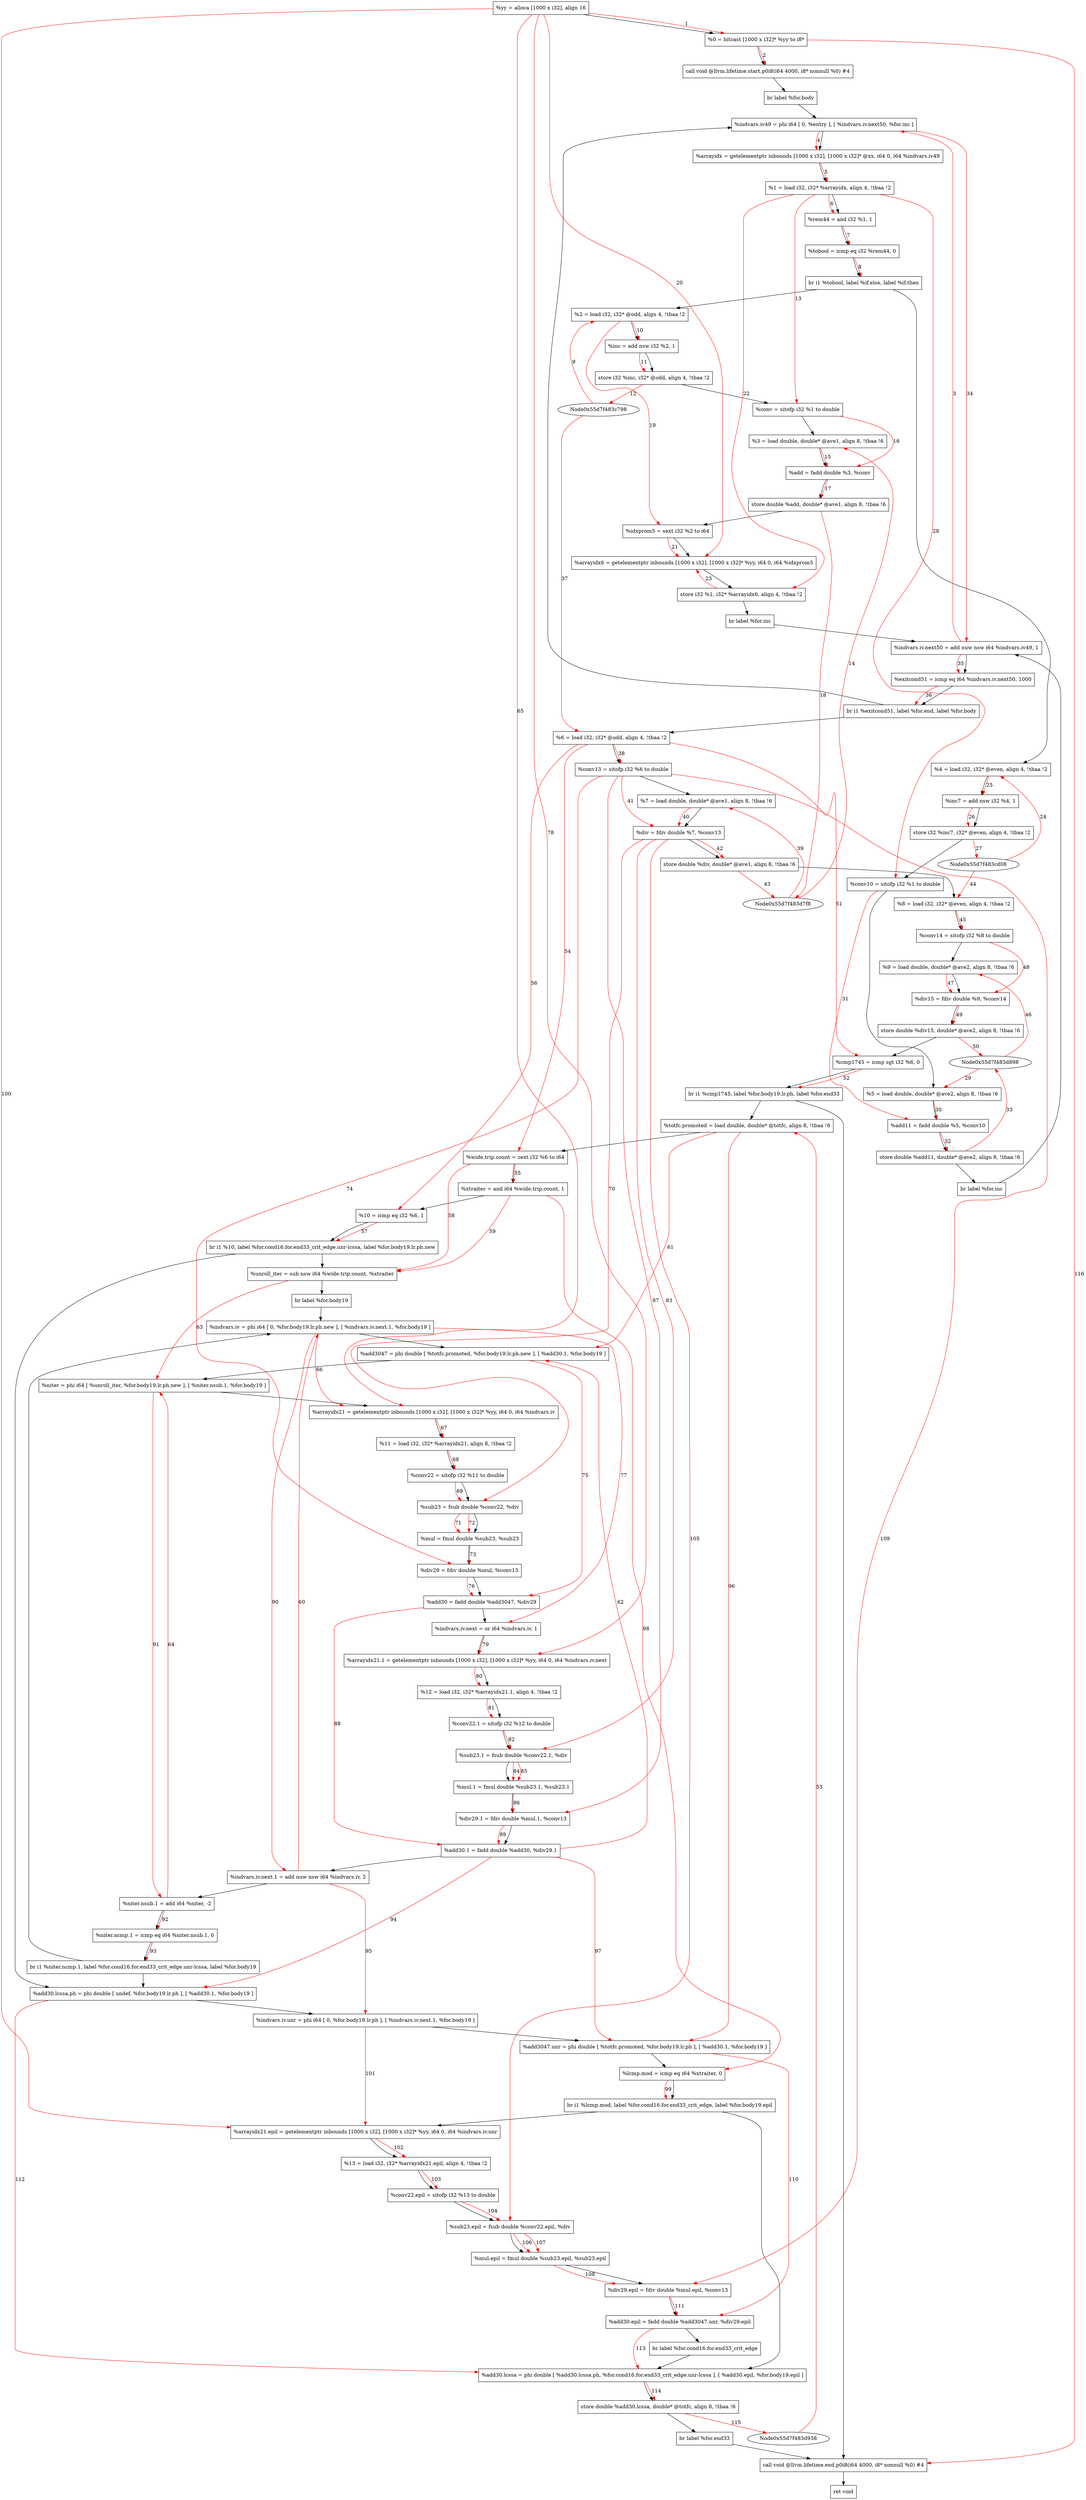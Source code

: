 digraph "CDFG for'Compute' function" {
	Node0x55d7f48428f8[shape=record, label="  %yy = alloca [1000 x i32], align 16"]
	Node0x55d7f4843d78[shape=record, label="  %0 = bitcast [1000 x i32]* %yy to i8*"]
	Node0x55d7f4843f38[shape=record, label="  call void @llvm.lifetime.start.p0i8(i64 4000, i8* nonnull %0) #4"]
	Node0x55d7f48440a8[shape=record, label="  br label %for.body"]
	Node0x55d7f4844208[shape=record, label="  %indvars.iv49 = phi i64 [ 0, %entry ], [ %indvars.iv.next50, %for.inc ]"]
	Node0x55d7f48442e8[shape=record, label="  %arrayidx = getelementptr inbounds [1000 x i32], [1000 x i32]* @xx, i64 0, i64 %indvars.iv49"]
	Node0x55d7f4844388[shape=record, label="  %1 = load i32, i32* %arrayidx, align 4, !tbaa !2"]
	Node0x55d7f4845360[shape=record, label="  %rem44 = and i32 %1, 1"]
	Node0x55d7f48453d0[shape=record, label="  %tobool = icmp eq i32 %rem44, 0"]
	Node0x55d7f4845618[shape=record, label="  br i1 %tobool, label %if.else, label %if.then"]
	Node0x55d7f4845588[shape=record, label="  %2 = load i32, i32* @odd, align 4, !tbaa !2"]
	Node0x55d7f4845cd0[shape=record, label="  %inc = add nsw i32 %2, 1"]
	Node0x55d7f4845d40[shape=record, label="  store i32 %inc, i32* @odd, align 4, !tbaa !2"]
	Node0x55d7f4845da8[shape=record, label="  %conv = sitofp i32 %1 to double"]
	Node0x55d7f4845e28[shape=record, label="  %3 = load double, double* @ave1, align 8, !tbaa !6"]
	Node0x55d7f4845fd0[shape=record, label="  %add = fadd double %3, %conv"]
	Node0x55d7f4846200[shape=record, label="  store double %add, double* @ave1, align 8, !tbaa !6"]
	Node0x55d7f4846878[shape=record, label="  %idxprom5 = sext i32 %2 to i64"]
	Node0x55d7f4846938[shape=record, label="  %arrayidx6 = getelementptr inbounds [1000 x i32], [1000 x i32]* %yy, i64 0, i64 %idxprom5"]
	Node0x55d7f48469f0[shape=record, label="  store i32 %1, i32* %arrayidx6, align 4, !tbaa !2"]
	Node0x55d7f4846a58[shape=record, label="  br label %for.inc"]
	Node0x55d7f48454b8[shape=record, label="  %4 = load i32, i32* @even, align 4, !tbaa !2"]
	Node0x55d7f4846b20[shape=record, label="  %inc7 = add nsw i32 %4, 1"]
	Node0x55d7f4846bb0[shape=record, label="  store i32 %inc7, i32* @even, align 4, !tbaa !2"]
	Node0x55d7f4846c18[shape=record, label="  %conv10 = sitofp i32 %1 to double"]
	Node0x55d7f4846c98[shape=record, label="  %5 = load double, double* @ave2, align 8, !tbaa !6"]
	Node0x55d7f4846d10[shape=record, label="  %add11 = fadd double %5, %conv10"]
	Node0x55d7f4846da0[shape=record, label="  store double %add11, double* @ave2, align 8, !tbaa !6"]
	Node0x55d7f4846e08[shape=record, label="  br label %for.inc"]
	Node0x55d7f4846e80[shape=record, label="  %indvars.iv.next50 = add nuw nsw i64 %indvars.iv49, 1"]
	Node0x55d7f4846f20[shape=record, label="  %exitcond51 = icmp eq i64 %indvars.iv.next50, 1000"]
	Node0x55d7f4846ff8[shape=record, label="  br i1 %exitcond51, label %for.end, label %for.body"]
	Node0x55d7f4844048[shape=record, label="  %6 = load i32, i32* @odd, align 4, !tbaa !2"]
	Node0x55d7f48441b8[shape=record, label="  %conv13 = sitofp i32 %6 to double"]
	Node0x55d7f4847078[shape=record, label="  %7 = load double, double* @ave1, align 8, !tbaa !6"]
	Node0x55d7f48470f0[shape=record, label="  %div = fdiv double %7, %conv13"]
	Node0x55d7f4847180[shape=record, label="  store double %div, double* @ave1, align 8, !tbaa !6"]
	Node0x55d7f48471e8[shape=record, label="  %8 = load i32, i32* @even, align 4, !tbaa !2"]
	Node0x55d7f48472d8[shape=record, label="  %conv14 = sitofp i32 %8 to double"]
	Node0x55d7f4847358[shape=record, label="  %9 = load double, double* @ave2, align 8, !tbaa !6"]
	Node0x55d7f48473d0[shape=record, label="  %div15 = fdiv double %9, %conv14"]
	Node0x55d7f4847780[shape=record, label="  store double %div15, double* @ave2, align 8, !tbaa !6"]
	Node0x55d7f4847800[shape=record, label="  %cmp1745 = icmp sgt i32 %6, 0"]
	Node0x55d7f4847a08[shape=record, label="  br i1 %cmp1745, label %for.body19.lr.ph, label %for.end33"]
	Node0x55d7f48478a8[shape=record, label="  %totfc.promoted = load double, double* @totfc, align 8, !tbaa !6"]
	Node0x55d7f4847ac8[shape=record, label="  %wide.trip.count = zext i32 %6 to i64"]
	Node0x55d7f4847ba0[shape=record, label="  %xtraiter = and i64 %wide.trip.count, 1"]
	Node0x55d7f4847c10[shape=record, label="  %10 = icmp eq i32 %6, 1"]
	Node0x55d7f4847f28[shape=record, label="  br i1 %10, label %for.cond16.for.end33_crit_edge.unr-lcssa, label %for.body19.lr.ph.new"]
	Node0x55d7f4847fa0[shape=record, label="  %unroll_iter = sub nsw i64 %wide.trip.count, %xtraiter"]
	Node0x55d7f4841eb8[shape=record, label="  br label %for.body19"]
	Node0x55d7f4841f68[shape=record, label="  %indvars.iv = phi i64 [ 0, %for.body19.lr.ph.new ], [ %indvars.iv.next.1, %for.body19 ]"]
	Node0x55d7f48420e8[shape=record, label="  %add3047 = phi double [ %totfc.promoted, %for.body19.lr.ph.new ], [ %add30.1, %for.body19 ]"]
	Node0x55d7f4842238[shape=record, label="  %niter = phi i64 [ %unroll_iter, %for.body19.lr.ph.new ], [ %niter.nsub.1, %for.body19 ]"]
	Node0x55d7f4842338[shape=record, label="  %arrayidx21 = getelementptr inbounds [1000 x i32], [1000 x i32]* %yy, i64 0, i64 %indvars.iv"]
	Node0x55d7f48423d8[shape=record, label="  %11 = load i32, i32* %arrayidx21, align 8, !tbaa !2"]
	Node0x55d7f4842438[shape=record, label="  %conv22 = sitofp i32 %11 to double"]
	Node0x55d7f48424d0[shape=record, label="  %sub23 = fsub double %conv22, %div"]
	Node0x55d7f4842560[shape=record, label="  %mul = fmul double %sub23, %sub23"]
	Node0x55d7f48425f0[shape=record, label="  %div29 = fdiv double %mul, %conv13"]
	Node0x55d7f48490a0[shape=record, label="  %add30 = fadd double %add3047, %div29"]
	Node0x55d7f4849110[shape=record, label="  %indvars.iv.next = or i64 %indvars.iv, 1"]
	Node0x55d7f48491c8[shape=record, label="  %arrayidx21.1 = getelementptr inbounds [1000 x i32], [1000 x i32]* %yy, i64 0, i64 %indvars.iv.next"]
	Node0x55d7f4849238[shape=record, label="  %12 = load i32, i32* %arrayidx21.1, align 4, !tbaa !2"]
	Node0x55d7f4849298[shape=record, label="  %conv22.1 = sitofp i32 %12 to double"]
	Node0x55d7f4849340[shape=record, label="  %sub23.1 = fsub double %conv22.1, %div"]
	Node0x55d7f48493d0[shape=record, label="  %mul.1 = fmul double %sub23.1, %sub23.1"]
	Node0x55d7f4849a80[shape=record, label="  %div29.1 = fdiv double %mul.1, %conv13"]
	Node0x55d7f4849b10[shape=record, label="  %add30.1 = fadd double %add30, %div29.1"]
	Node0x55d7f4849b80[shape=record, label="  %indvars.iv.next.1 = add nuw nsw i64 %indvars.iv, 2"]
	Node0x55d7f4849bf0[shape=record, label="  %niter.nsub.1 = add i64 %niter, -2"]
	Node0x55d7f4849c60[shape=record, label="  %niter.ncmp.1 = icmp eq i64 %niter.nsub.1, 0"]
	Node0x55d7f4849d28[shape=record, label="  br i1 %niter.ncmp.1, label %for.cond16.for.end33_crit_edge.unr-lcssa, label %for.body19"]
	Node0x55d7f4849da8[shape=record, label="  %add30.lcssa.ph = phi double [ undef, %for.body19.lr.ph ], [ %add30.1, %for.body19 ]"]
	Node0x55d7f4849e78[shape=record, label="  %indvars.iv.unr = phi i64 [ 0, %for.body19.lr.ph ], [ %indvars.iv.next.1, %for.body19 ]"]
	Node0x55d7f4849f48[shape=record, label="  %add3047.unr = phi double [ %totfc.promoted, %for.body19.lr.ph ], [ %add30.1, %for.body19 ]"]
	Node0x55d7f484a010[shape=record, label="  %lcmp.mod = icmp eq i64 %xtraiter, 0"]
	Node0x55d7f484a198[shape=record, label="  br i1 %lcmp.mod, label %for.cond16.for.end33_crit_edge, label %for.body19.epil"]
	Node0x55d7f484a258[shape=record, label="  %arrayidx21.epil = getelementptr inbounds [1000 x i32], [1000 x i32]* %yy, i64 0, i64 %indvars.iv.unr"]
	Node0x55d7f48421e8[shape=record, label="  %13 = load i32, i32* %arrayidx21.epil, align 4, !tbaa !2"]
	Node0x55d7f4847e98[shape=record, label="  %conv22.epil = sitofp i32 %13 to double"]
	Node0x55d7f484a310[shape=record, label="  %sub23.epil = fsub double %conv22.epil, %div"]
	Node0x55d7f484a3b0[shape=record, label="  %mul.epil = fmul double %sub23.epil, %sub23.epil"]
	Node0x55d7f484a450[shape=record, label="  %div29.epil = fdiv double %mul.epil, %conv13"]
	Node0x55d7f484a4f0[shape=record, label="  %add30.epil = fadd double %add3047.unr, %div29.epil"]
	Node0x55d7f4842098[shape=record, label="  br label %for.cond16.for.end33_crit_edge"]
	Node0x55d7f484a5c8[shape=record, label="  %add30.lcssa = phi double [ %add30.lcssa.ph, %for.cond16.for.end33_crit_edge.unr-lcssa ], [ %add30.epil, %for.body19.epil ]"]
	Node0x55d7f484a690[shape=record, label="  store double %add30.lcssa, double* @totfc, align 8, !tbaa !6"]
	Node0x55d7f4847d48[shape=record, label="  br label %for.end33"]
	Node0x55d7f484a788[shape=record, label="  call void @llvm.lifetime.end.p0i8(i64 4000, i8* nonnull %0) #4"]
	Node0x55d7f4847c50[shape=record, label="  ret void"]
	Node0x55d7f48428f8 -> Node0x55d7f4843d78
	Node0x55d7f4843d78 -> Node0x55d7f4843f38
	Node0x55d7f4843f38 -> Node0x55d7f48440a8
	Node0x55d7f48440a8 -> Node0x55d7f4844208
	Node0x55d7f4844208 -> Node0x55d7f48442e8
	Node0x55d7f48442e8 -> Node0x55d7f4844388
	Node0x55d7f4844388 -> Node0x55d7f4845360
	Node0x55d7f4845360 -> Node0x55d7f48453d0
	Node0x55d7f48453d0 -> Node0x55d7f4845618
	Node0x55d7f4845618 -> Node0x55d7f48454b8
	Node0x55d7f4845618 -> Node0x55d7f4845588
	Node0x55d7f4845588 -> Node0x55d7f4845cd0
	Node0x55d7f4845cd0 -> Node0x55d7f4845d40
	Node0x55d7f4845d40 -> Node0x55d7f4845da8
	Node0x55d7f4845da8 -> Node0x55d7f4845e28
	Node0x55d7f4845e28 -> Node0x55d7f4845fd0
	Node0x55d7f4845fd0 -> Node0x55d7f4846200
	Node0x55d7f4846200 -> Node0x55d7f4846878
	Node0x55d7f4846878 -> Node0x55d7f4846938
	Node0x55d7f4846938 -> Node0x55d7f48469f0
	Node0x55d7f48469f0 -> Node0x55d7f4846a58
	Node0x55d7f4846a58 -> Node0x55d7f4846e80
	Node0x55d7f48454b8 -> Node0x55d7f4846b20
	Node0x55d7f4846b20 -> Node0x55d7f4846bb0
	Node0x55d7f4846bb0 -> Node0x55d7f4846c18
	Node0x55d7f4846c18 -> Node0x55d7f4846c98
	Node0x55d7f4846c98 -> Node0x55d7f4846d10
	Node0x55d7f4846d10 -> Node0x55d7f4846da0
	Node0x55d7f4846da0 -> Node0x55d7f4846e08
	Node0x55d7f4846e08 -> Node0x55d7f4846e80
	Node0x55d7f4846e80 -> Node0x55d7f4846f20
	Node0x55d7f4846f20 -> Node0x55d7f4846ff8
	Node0x55d7f4846ff8 -> Node0x55d7f4844048
	Node0x55d7f4846ff8 -> Node0x55d7f4844208
	Node0x55d7f4844048 -> Node0x55d7f48441b8
	Node0x55d7f48441b8 -> Node0x55d7f4847078
	Node0x55d7f4847078 -> Node0x55d7f48470f0
	Node0x55d7f48470f0 -> Node0x55d7f4847180
	Node0x55d7f4847180 -> Node0x55d7f48471e8
	Node0x55d7f48471e8 -> Node0x55d7f48472d8
	Node0x55d7f48472d8 -> Node0x55d7f4847358
	Node0x55d7f4847358 -> Node0x55d7f48473d0
	Node0x55d7f48473d0 -> Node0x55d7f4847780
	Node0x55d7f4847780 -> Node0x55d7f4847800
	Node0x55d7f4847800 -> Node0x55d7f4847a08
	Node0x55d7f4847a08 -> Node0x55d7f48478a8
	Node0x55d7f4847a08 -> Node0x55d7f484a788
	Node0x55d7f48478a8 -> Node0x55d7f4847ac8
	Node0x55d7f4847ac8 -> Node0x55d7f4847ba0
	Node0x55d7f4847ba0 -> Node0x55d7f4847c10
	Node0x55d7f4847c10 -> Node0x55d7f4847f28
	Node0x55d7f4847f28 -> Node0x55d7f4849da8
	Node0x55d7f4847f28 -> Node0x55d7f4847fa0
	Node0x55d7f4847fa0 -> Node0x55d7f4841eb8
	Node0x55d7f4841eb8 -> Node0x55d7f4841f68
	Node0x55d7f4841f68 -> Node0x55d7f48420e8
	Node0x55d7f48420e8 -> Node0x55d7f4842238
	Node0x55d7f4842238 -> Node0x55d7f4842338
	Node0x55d7f4842338 -> Node0x55d7f48423d8
	Node0x55d7f48423d8 -> Node0x55d7f4842438
	Node0x55d7f4842438 -> Node0x55d7f48424d0
	Node0x55d7f48424d0 -> Node0x55d7f4842560
	Node0x55d7f4842560 -> Node0x55d7f48425f0
	Node0x55d7f48425f0 -> Node0x55d7f48490a0
	Node0x55d7f48490a0 -> Node0x55d7f4849110
	Node0x55d7f4849110 -> Node0x55d7f48491c8
	Node0x55d7f48491c8 -> Node0x55d7f4849238
	Node0x55d7f4849238 -> Node0x55d7f4849298
	Node0x55d7f4849298 -> Node0x55d7f4849340
	Node0x55d7f4849340 -> Node0x55d7f48493d0
	Node0x55d7f48493d0 -> Node0x55d7f4849a80
	Node0x55d7f4849a80 -> Node0x55d7f4849b10
	Node0x55d7f4849b10 -> Node0x55d7f4849b80
	Node0x55d7f4849b80 -> Node0x55d7f4849bf0
	Node0x55d7f4849bf0 -> Node0x55d7f4849c60
	Node0x55d7f4849c60 -> Node0x55d7f4849d28
	Node0x55d7f4849d28 -> Node0x55d7f4849da8
	Node0x55d7f4849d28 -> Node0x55d7f4841f68
	Node0x55d7f4849da8 -> Node0x55d7f4849e78
	Node0x55d7f4849e78 -> Node0x55d7f4849f48
	Node0x55d7f4849f48 -> Node0x55d7f484a010
	Node0x55d7f484a010 -> Node0x55d7f484a198
	Node0x55d7f484a198 -> Node0x55d7f484a5c8
	Node0x55d7f484a198 -> Node0x55d7f484a258
	Node0x55d7f484a258 -> Node0x55d7f48421e8
	Node0x55d7f48421e8 -> Node0x55d7f4847e98
	Node0x55d7f4847e98 -> Node0x55d7f484a310
	Node0x55d7f484a310 -> Node0x55d7f484a3b0
	Node0x55d7f484a3b0 -> Node0x55d7f484a450
	Node0x55d7f484a450 -> Node0x55d7f484a4f0
	Node0x55d7f484a4f0 -> Node0x55d7f4842098
	Node0x55d7f4842098 -> Node0x55d7f484a5c8
	Node0x55d7f484a5c8 -> Node0x55d7f484a690
	Node0x55d7f484a690 -> Node0x55d7f4847d48
	Node0x55d7f4847d48 -> Node0x55d7f484a788
	Node0x55d7f484a788 -> Node0x55d7f4847c50
edge [color=red]
	Node0x55d7f48428f8 -> Node0x55d7f4843d78[label="1"]
	Node0x55d7f4843d78 -> Node0x55d7f4843f38[label="2"]
	Node0x55d7f4846e80 -> Node0x55d7f4844208[label="3"]
	Node0x55d7f4844208 -> Node0x55d7f48442e8[label="4"]
	Node0x55d7f48442e8 -> Node0x55d7f4844388[label="5"]
	Node0x55d7f4844388 -> Node0x55d7f4845360[label="6"]
	Node0x55d7f4845360 -> Node0x55d7f48453d0[label="7"]
	Node0x55d7f48453d0 -> Node0x55d7f4845618[label="8"]
	Node0x55d7f483c798 -> Node0x55d7f4845588[label="9"]
	Node0x55d7f4845588 -> Node0x55d7f4845cd0[label="10"]
	Node0x55d7f4845cd0 -> Node0x55d7f4845d40[label="11"]
	Node0x55d7f4845d40 -> Node0x55d7f483c798[label="12"]
	Node0x55d7f4844388 -> Node0x55d7f4845da8[label="13"]
	Node0x55d7f483d7f8 -> Node0x55d7f4845e28[label="14"]
	Node0x55d7f4845e28 -> Node0x55d7f4845fd0[label="15"]
	Node0x55d7f4845da8 -> Node0x55d7f4845fd0[label="16"]
	Node0x55d7f4845fd0 -> Node0x55d7f4846200[label="17"]
	Node0x55d7f4846200 -> Node0x55d7f483d7f8[label="18"]
	Node0x55d7f4845588 -> Node0x55d7f4846878[label="19"]
	Node0x55d7f48428f8 -> Node0x55d7f4846938[label="20"]
	Node0x55d7f4846878 -> Node0x55d7f4846938[label="21"]
	Node0x55d7f4844388 -> Node0x55d7f48469f0[label="22"]
	Node0x55d7f48469f0 -> Node0x55d7f4846938[label="23"]
	Node0x55d7f483cd08 -> Node0x55d7f48454b8[label="24"]
	Node0x55d7f48454b8 -> Node0x55d7f4846b20[label="25"]
	Node0x55d7f4846b20 -> Node0x55d7f4846bb0[label="26"]
	Node0x55d7f4846bb0 -> Node0x55d7f483cd08[label="27"]
	Node0x55d7f4844388 -> Node0x55d7f4846c18[label="28"]
	Node0x55d7f483d898 -> Node0x55d7f4846c98[label="29"]
	Node0x55d7f4846c98 -> Node0x55d7f4846d10[label="30"]
	Node0x55d7f4846c18 -> Node0x55d7f4846d10[label="31"]
	Node0x55d7f4846d10 -> Node0x55d7f4846da0[label="32"]
	Node0x55d7f4846da0 -> Node0x55d7f483d898[label="33"]
	Node0x55d7f4844208 -> Node0x55d7f4846e80[label="34"]
	Node0x55d7f4846e80 -> Node0x55d7f4846f20[label="35"]
	Node0x55d7f4846f20 -> Node0x55d7f4846ff8[label="36"]
	Node0x55d7f483c798 -> Node0x55d7f4844048[label="37"]
	Node0x55d7f4844048 -> Node0x55d7f48441b8[label="38"]
	Node0x55d7f483d7f8 -> Node0x55d7f4847078[label="39"]
	Node0x55d7f4847078 -> Node0x55d7f48470f0[label="40"]
	Node0x55d7f48441b8 -> Node0x55d7f48470f0[label="41"]
	Node0x55d7f48470f0 -> Node0x55d7f4847180[label="42"]
	Node0x55d7f4847180 -> Node0x55d7f483d7f8[label="43"]
	Node0x55d7f483cd08 -> Node0x55d7f48471e8[label="44"]
	Node0x55d7f48471e8 -> Node0x55d7f48472d8[label="45"]
	Node0x55d7f483d898 -> Node0x55d7f4847358[label="46"]
	Node0x55d7f4847358 -> Node0x55d7f48473d0[label="47"]
	Node0x55d7f48472d8 -> Node0x55d7f48473d0[label="48"]
	Node0x55d7f48473d0 -> Node0x55d7f4847780[label="49"]
	Node0x55d7f4847780 -> Node0x55d7f483d898[label="50"]
	Node0x55d7f4844048 -> Node0x55d7f4847800[label="51"]
	Node0x55d7f4847800 -> Node0x55d7f4847a08[label="52"]
	Node0x55d7f483d938 -> Node0x55d7f48478a8[label="53"]
	Node0x55d7f4844048 -> Node0x55d7f4847ac8[label="54"]
	Node0x55d7f4847ac8 -> Node0x55d7f4847ba0[label="55"]
	Node0x55d7f4844048 -> Node0x55d7f4847c10[label="56"]
	Node0x55d7f4847c10 -> Node0x55d7f4847f28[label="57"]
	Node0x55d7f4847ac8 -> Node0x55d7f4847fa0[label="58"]
	Node0x55d7f4847ba0 -> Node0x55d7f4847fa0[label="59"]
	Node0x55d7f4849b80 -> Node0x55d7f4841f68[label="60"]
	Node0x55d7f48478a8 -> Node0x55d7f48420e8[label="61"]
	Node0x55d7f4849b10 -> Node0x55d7f48420e8[label="62"]
	Node0x55d7f4847fa0 -> Node0x55d7f4842238[label="63"]
	Node0x55d7f4849bf0 -> Node0x55d7f4842238[label="64"]
	Node0x55d7f48428f8 -> Node0x55d7f4842338[label="65"]
	Node0x55d7f4841f68 -> Node0x55d7f4842338[label="66"]
	Node0x55d7f4842338 -> Node0x55d7f48423d8[label="67"]
	Node0x55d7f48423d8 -> Node0x55d7f4842438[label="68"]
	Node0x55d7f4842438 -> Node0x55d7f48424d0[label="69"]
	Node0x55d7f48470f0 -> Node0x55d7f48424d0[label="70"]
	Node0x55d7f48424d0 -> Node0x55d7f4842560[label="71"]
	Node0x55d7f48424d0 -> Node0x55d7f4842560[label="72"]
	Node0x55d7f4842560 -> Node0x55d7f48425f0[label="73"]
	Node0x55d7f48441b8 -> Node0x55d7f48425f0[label="74"]
	Node0x55d7f48420e8 -> Node0x55d7f48490a0[label="75"]
	Node0x55d7f48425f0 -> Node0x55d7f48490a0[label="76"]
	Node0x55d7f4841f68 -> Node0x55d7f4849110[label="77"]
	Node0x55d7f48428f8 -> Node0x55d7f48491c8[label="78"]
	Node0x55d7f4849110 -> Node0x55d7f48491c8[label="79"]
	Node0x55d7f48491c8 -> Node0x55d7f4849238[label="80"]
	Node0x55d7f4849238 -> Node0x55d7f4849298[label="81"]
	Node0x55d7f4849298 -> Node0x55d7f4849340[label="82"]
	Node0x55d7f48470f0 -> Node0x55d7f4849340[label="83"]
	Node0x55d7f4849340 -> Node0x55d7f48493d0[label="84"]
	Node0x55d7f4849340 -> Node0x55d7f48493d0[label="85"]
	Node0x55d7f48493d0 -> Node0x55d7f4849a80[label="86"]
	Node0x55d7f48441b8 -> Node0x55d7f4849a80[label="87"]
	Node0x55d7f48490a0 -> Node0x55d7f4849b10[label="88"]
	Node0x55d7f4849a80 -> Node0x55d7f4849b10[label="89"]
	Node0x55d7f4841f68 -> Node0x55d7f4849b80[label="90"]
	Node0x55d7f4842238 -> Node0x55d7f4849bf0[label="91"]
	Node0x55d7f4849bf0 -> Node0x55d7f4849c60[label="92"]
	Node0x55d7f4849c60 -> Node0x55d7f4849d28[label="93"]
	Node0x55d7f4849b10 -> Node0x55d7f4849da8[label="94"]
	Node0x55d7f4849b80 -> Node0x55d7f4849e78[label="95"]
	Node0x55d7f48478a8 -> Node0x55d7f4849f48[label="96"]
	Node0x55d7f4849b10 -> Node0x55d7f4849f48[label="97"]
	Node0x55d7f4847ba0 -> Node0x55d7f484a010[label="98"]
	Node0x55d7f484a010 -> Node0x55d7f484a198[label="99"]
	Node0x55d7f48428f8 -> Node0x55d7f484a258[label="100"]
	Node0x55d7f4849e78 -> Node0x55d7f484a258[label="101"]
	Node0x55d7f484a258 -> Node0x55d7f48421e8[label="102"]
	Node0x55d7f48421e8 -> Node0x55d7f4847e98[label="103"]
	Node0x55d7f4847e98 -> Node0x55d7f484a310[label="104"]
	Node0x55d7f48470f0 -> Node0x55d7f484a310[label="105"]
	Node0x55d7f484a310 -> Node0x55d7f484a3b0[label="106"]
	Node0x55d7f484a310 -> Node0x55d7f484a3b0[label="107"]
	Node0x55d7f484a3b0 -> Node0x55d7f484a450[label="108"]
	Node0x55d7f48441b8 -> Node0x55d7f484a450[label="109"]
	Node0x55d7f4849f48 -> Node0x55d7f484a4f0[label="110"]
	Node0x55d7f484a450 -> Node0x55d7f484a4f0[label="111"]
	Node0x55d7f4849da8 -> Node0x55d7f484a5c8[label="112"]
	Node0x55d7f484a4f0 -> Node0x55d7f484a5c8[label="113"]
	Node0x55d7f484a5c8 -> Node0x55d7f484a690[label="114"]
	Node0x55d7f484a690 -> Node0x55d7f483d938[label="115"]
	Node0x55d7f4843d78 -> Node0x55d7f484a788[label="116"]
}
